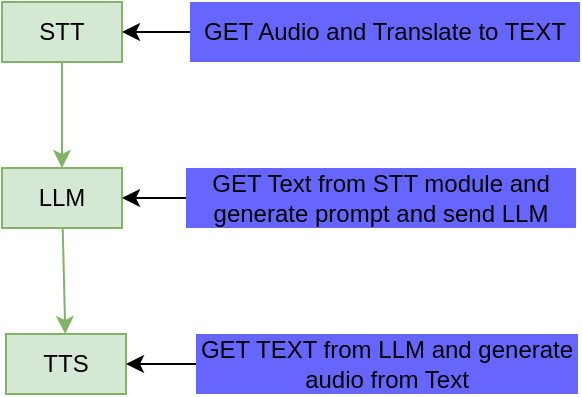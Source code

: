 <mxfile>
    <diagram id="nWbywjjz72G12xoE5ji_" name="Page-1">
        <mxGraphModel dx="749" dy="1637" grid="0" gridSize="10" guides="1" tooltips="1" connect="1" arrows="1" fold="1" page="1" pageScale="1" pageWidth="850" pageHeight="1100" math="0" shadow="0">
            <root>
                <mxCell id="0"/>
                <mxCell id="1" parent="0"/>
                <mxCell id="8" style="edgeStyle=none;html=1;entryX=0.5;entryY=0;entryDx=0;entryDy=0;fillColor=#d5e8d4;strokeColor=#82b366;" parent="1" source="3" target="6" edge="1">
                    <mxGeometry relative="1" as="geometry"/>
                </mxCell>
                <mxCell id="3" value="STT" style="text;strokeColor=#82b366;align=center;fillColor=#d5e8d4;html=1;verticalAlign=middle;whiteSpace=wrap;rounded=0;" parent="1" vertex="1">
                    <mxGeometry x="333" y="-1086" width="60" height="30" as="geometry"/>
                </mxCell>
                <mxCell id="4" value="TTS" style="text;strokeColor=#82b366;align=center;fillColor=#d5e8d4;html=1;verticalAlign=middle;whiteSpace=wrap;rounded=0;" parent="1" vertex="1">
                    <mxGeometry x="335" y="-920" width="60" height="30" as="geometry"/>
                </mxCell>
                <mxCell id="10" style="edgeStyle=none;html=1;fillColor=#d5e8d4;strokeColor=#82b366;" parent="1" source="6" target="4" edge="1">
                    <mxGeometry relative="1" as="geometry"/>
                </mxCell>
                <mxCell id="6" value="LLM" style="text;strokeColor=#82b366;align=center;fillColor=#d5e8d4;html=1;verticalAlign=middle;whiteSpace=wrap;rounded=0;" parent="1" vertex="1">
                    <mxGeometry x="333" y="-1003" width="60" height="30" as="geometry"/>
                </mxCell>
                <mxCell id="17" style="edgeStyle=none;html=1;" edge="1" parent="1" source="11" target="3">
                    <mxGeometry relative="1" as="geometry"/>
                </mxCell>
                <mxCell id="11" value="GET Audio and Translate to TEXT" style="text;strokeColor=none;align=center;fillColor=#6666FF;html=1;verticalAlign=middle;whiteSpace=wrap;rounded=0;gradientColor=none;" vertex="1" parent="1">
                    <mxGeometry x="427" y="-1086" width="195" height="30" as="geometry"/>
                </mxCell>
                <mxCell id="16" style="edgeStyle=none;html=1;entryX=1;entryY=0.5;entryDx=0;entryDy=0;" edge="1" parent="1" source="12" target="6">
                    <mxGeometry relative="1" as="geometry"/>
                </mxCell>
                <mxCell id="12" value="GET Text from STT module and generate prompt and send LLM" style="text;strokeColor=none;align=center;fillColor=#6666FF;html=1;verticalAlign=middle;whiteSpace=wrap;rounded=0;gradientColor=none;" vertex="1" parent="1">
                    <mxGeometry x="425" y="-1003" width="195" height="30" as="geometry"/>
                </mxCell>
                <mxCell id="15" style="edgeStyle=none;html=1;entryX=1;entryY=0.5;entryDx=0;entryDy=0;" edge="1" parent="1" source="13" target="4">
                    <mxGeometry relative="1" as="geometry"/>
                </mxCell>
                <mxCell id="13" value="GET TEXT from LLM and generate audio from Text" style="text;strokeColor=none;align=center;fillColor=#6666FF;html=1;verticalAlign=middle;whiteSpace=wrap;rounded=0;gradientColor=none;" vertex="1" parent="1">
                    <mxGeometry x="430" y="-920" width="191" height="30" as="geometry"/>
                </mxCell>
            </root>
        </mxGraphModel>
    </diagram>
</mxfile>